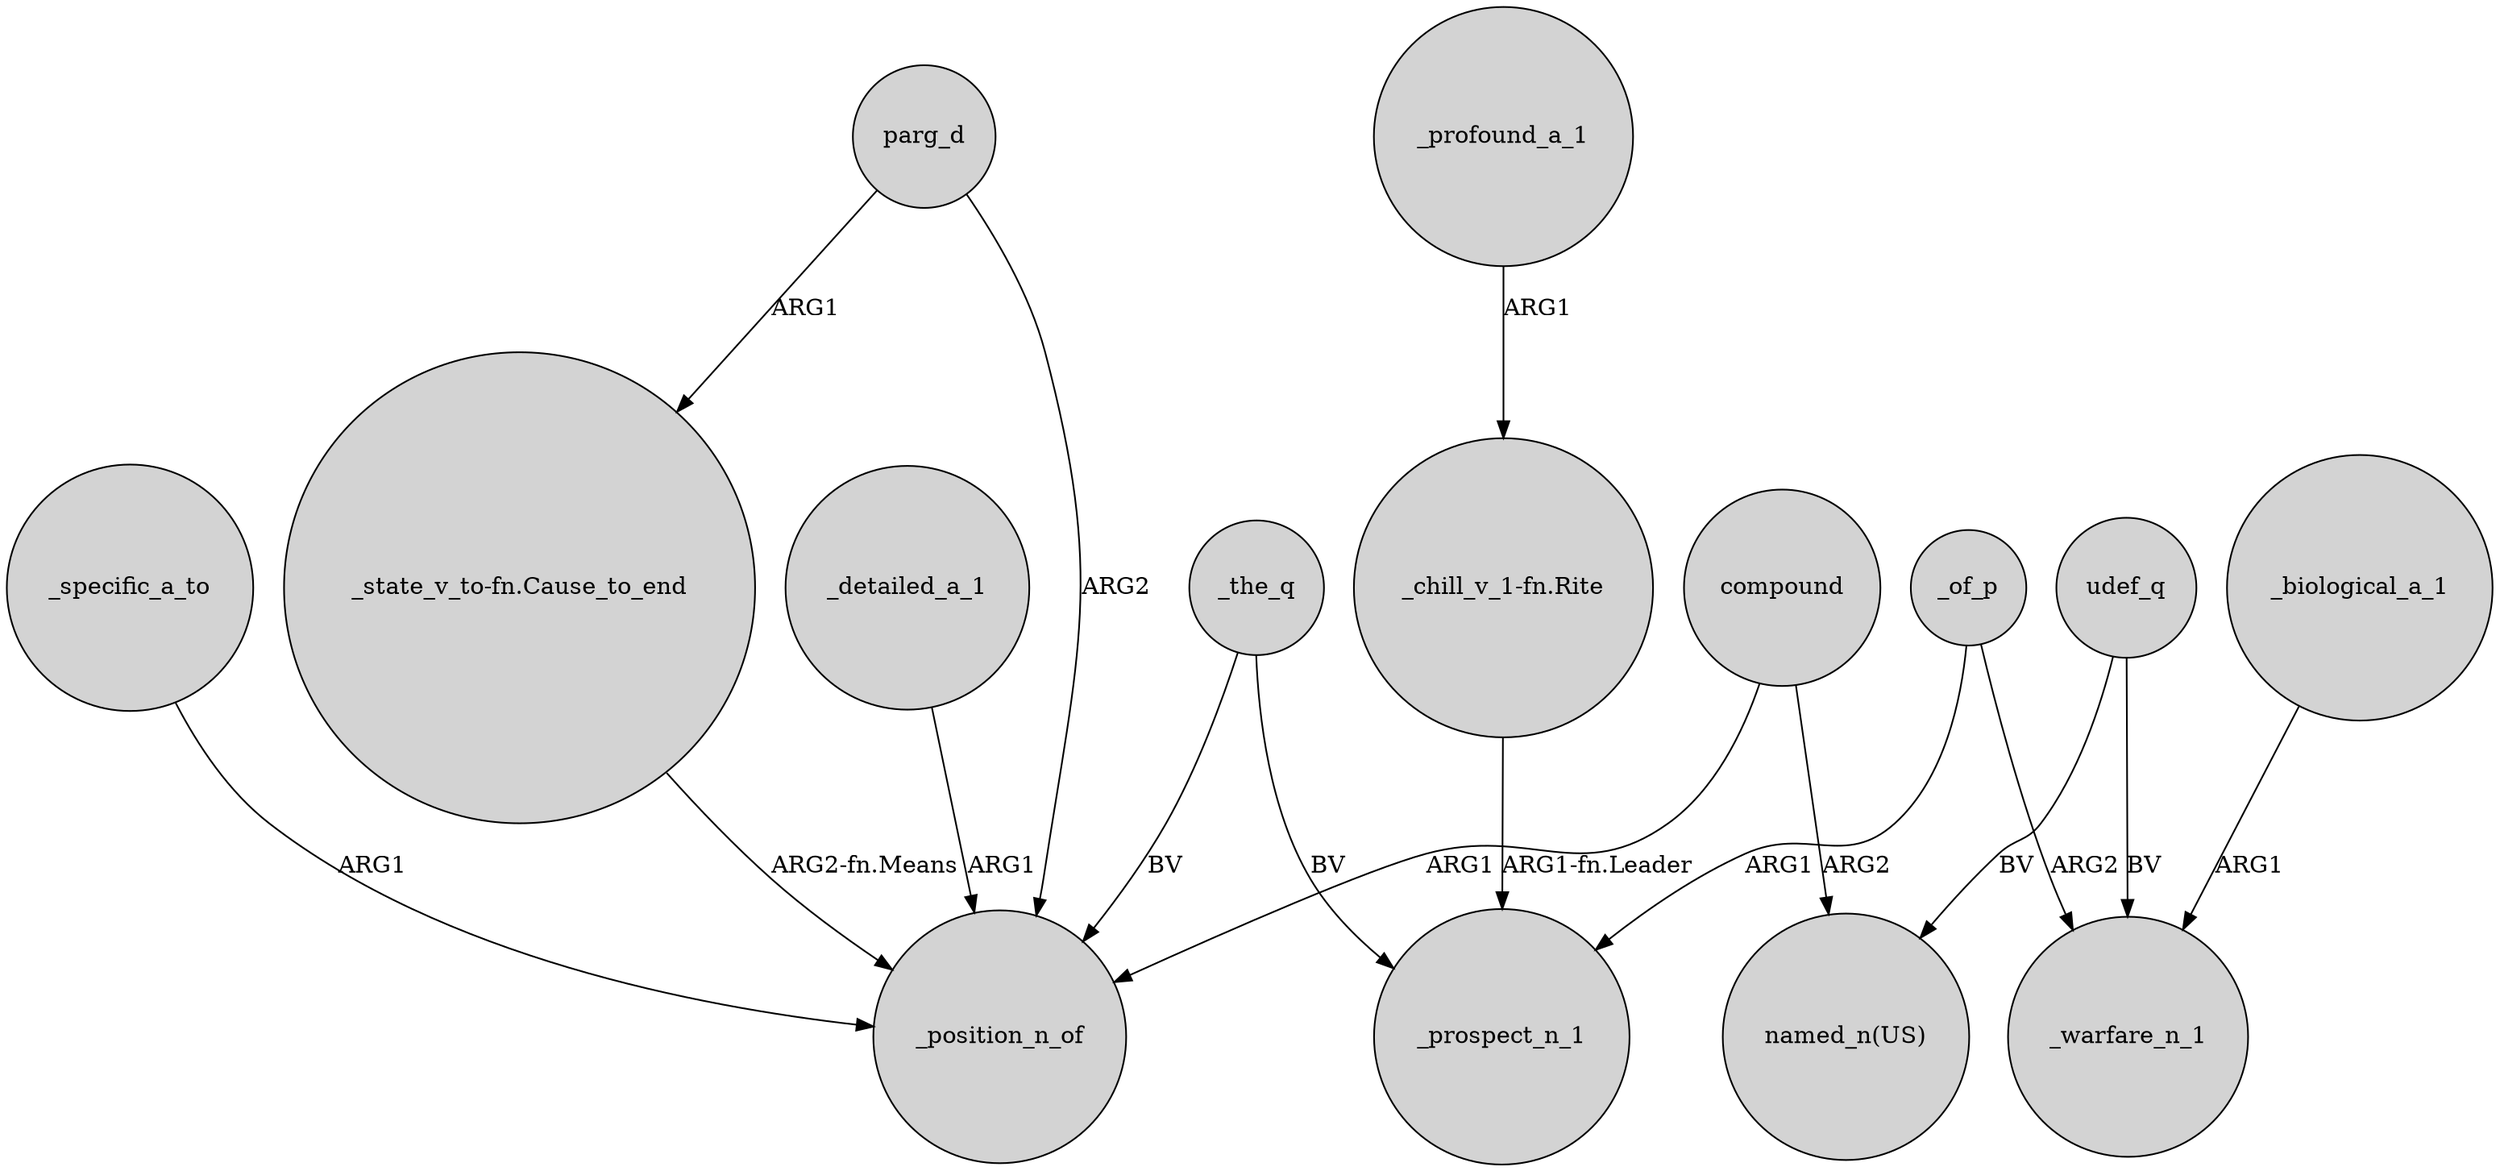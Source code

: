 digraph {
	node [shape=circle style=filled]
	_of_p -> _prospect_n_1 [label=ARG1]
	_of_p -> _warfare_n_1 [label=ARG2]
	"_state_v_to-fn.Cause_to_end" -> _position_n_of [label="ARG2-fn.Means"]
	parg_d -> _position_n_of [label=ARG2]
	_biological_a_1 -> _warfare_n_1 [label=ARG1]
	_the_q -> _position_n_of [label=BV]
	_specific_a_to -> _position_n_of [label=ARG1]
	"_chill_v_1-fn.Rite" -> _prospect_n_1 [label="ARG1-fn.Leader"]
	compound -> "named_n(US)" [label=ARG2]
	_the_q -> _prospect_n_1 [label=BV]
	udef_q -> "named_n(US)" [label=BV]
	_profound_a_1 -> "_chill_v_1-fn.Rite" [label=ARG1]
	parg_d -> "_state_v_to-fn.Cause_to_end" [label=ARG1]
	udef_q -> _warfare_n_1 [label=BV]
	_detailed_a_1 -> _position_n_of [label=ARG1]
	compound -> _position_n_of [label=ARG1]
}

